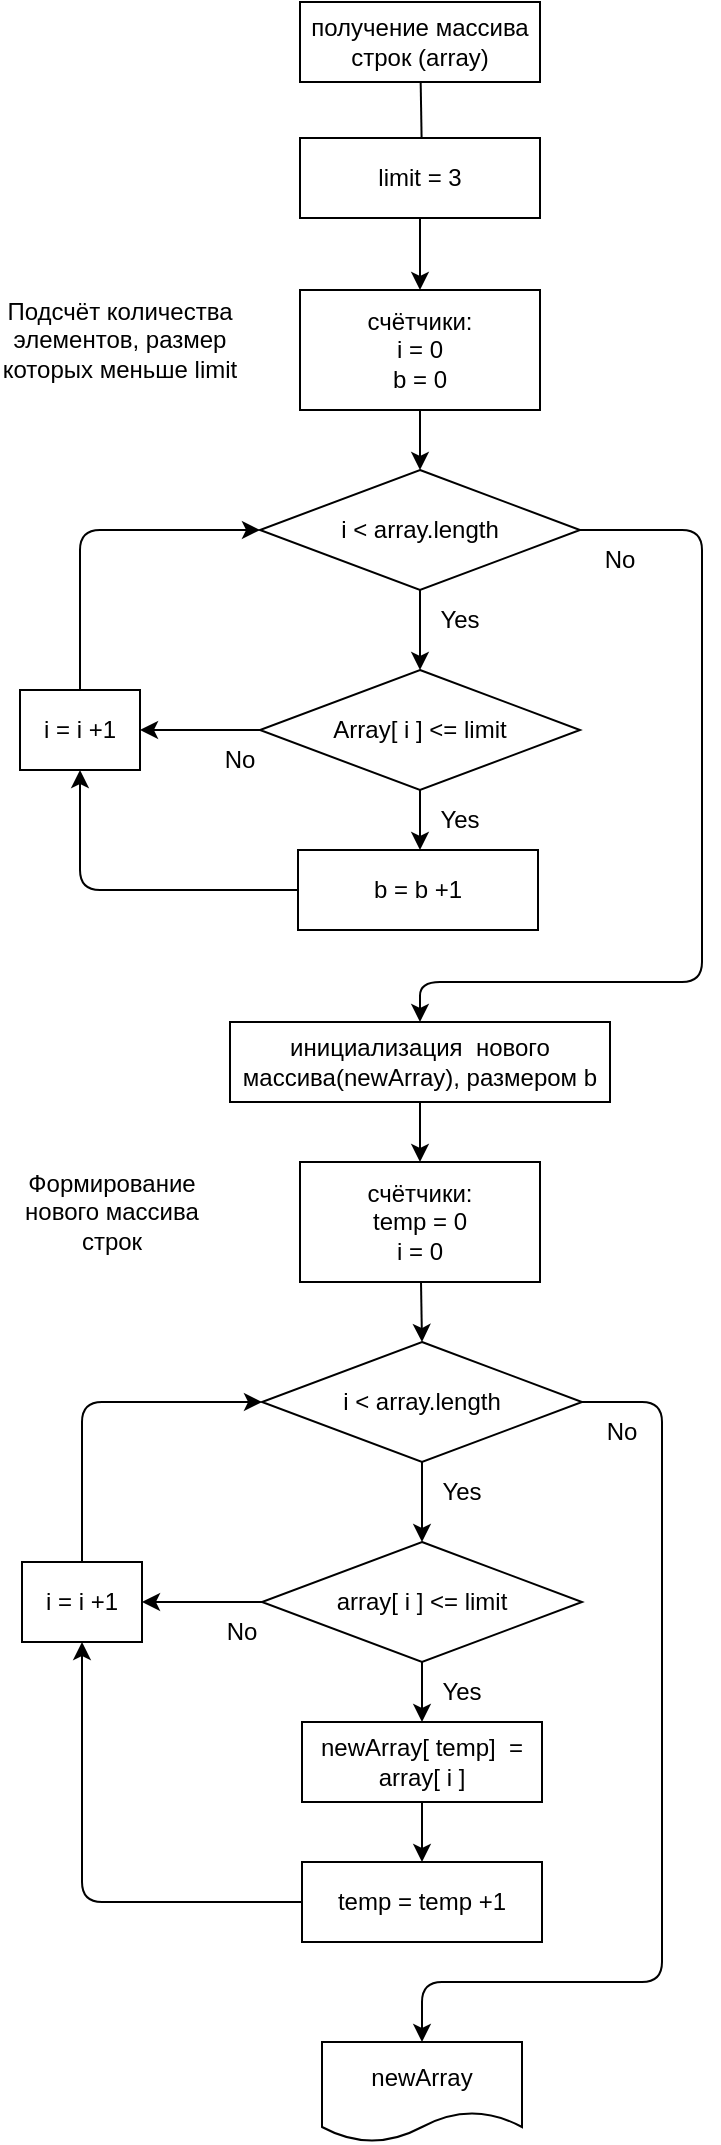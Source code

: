 <mxfile version="19.0.3" type="device"><diagram id="LLfdZjAIVjmjKWJnR35u" name="Страница 1"><mxGraphModel dx="1296" dy="1104" grid="1" gridSize="10" guides="1" tooltips="1" connect="1" arrows="1" fold="1" page="1" pageScale="1" pageWidth="827" pageHeight="1169" math="0" shadow="0"><root><mxCell id="0"/><mxCell id="1" parent="0"/><mxCell id="7" style="edgeStyle=none;html=1;entryX=0.5;entryY=0;entryDx=0;entryDy=0;" parent="1" source="2" edge="1"><mxGeometry relative="1" as="geometry"><mxPoint x="450" y="120" as="targetPoint"/></mxGeometry></mxCell><mxCell id="2" value="получение массива строк (array)" style="rounded=0;whiteSpace=wrap;html=1;" parent="1" vertex="1"><mxGeometry x="389" y="40" width="120" height="40" as="geometry"/></mxCell><mxCell id="32" style="edgeStyle=none;html=1;entryX=0.5;entryY=0;entryDx=0;entryDy=0;" parent="1" source="6" target="9" edge="1"><mxGeometry relative="1" as="geometry"/></mxCell><mxCell id="6" value="инициализация&amp;nbsp; нового массива(newArray), размером b" style="rounded=0;whiteSpace=wrap;html=1;" parent="1" vertex="1"><mxGeometry x="354" y="550" width="190" height="40" as="geometry"/></mxCell><mxCell id="29" style="edgeStyle=none;html=1;entryX=0.5;entryY=0;entryDx=0;entryDy=0;" parent="1" source="9" target="10" edge="1"><mxGeometry relative="1" as="geometry"/></mxCell><mxCell id="9" value="счётчики:&lt;br&gt;temp = 0&lt;br&gt;i = 0" style="rounded=0;whiteSpace=wrap;html=1;" parent="1" vertex="1"><mxGeometry x="389" y="620" width="120" height="60" as="geometry"/></mxCell><mxCell id="15" style="edgeStyle=none;html=1;entryX=0.5;entryY=0;entryDx=0;entryDy=0;" parent="1" source="10" target="11" edge="1"><mxGeometry relative="1" as="geometry"/></mxCell><mxCell id="31" style="edgeStyle=none;html=1;entryX=0.5;entryY=0;entryDx=0;entryDy=0;" parent="1" source="10" target="30" edge="1"><mxGeometry relative="1" as="geometry"><Array as="points"><mxPoint x="570" y="740"/><mxPoint x="570" y="1030"/><mxPoint x="450" y="1030"/></Array></mxGeometry></mxCell><mxCell id="10" value="i &amp;lt; array.length" style="rhombus;whiteSpace=wrap;html=1;" parent="1" vertex="1"><mxGeometry x="370" y="710" width="160" height="60" as="geometry"/></mxCell><mxCell id="16" style="edgeStyle=none;html=1;entryX=0.5;entryY=0;entryDx=0;entryDy=0;" parent="1" source="11" target="12" edge="1"><mxGeometry relative="1" as="geometry"/></mxCell><mxCell id="26" style="edgeStyle=none;html=1;" parent="1" source="11" edge="1"><mxGeometry relative="1" as="geometry"><mxPoint x="310" y="840" as="targetPoint"/></mxGeometry></mxCell><mxCell id="11" value="array[ i ] &amp;lt;= limit" style="rhombus;whiteSpace=wrap;html=1;" parent="1" vertex="1"><mxGeometry x="370" y="810" width="160" height="60" as="geometry"/></mxCell><mxCell id="19" style="edgeStyle=none;html=1;entryX=0.5;entryY=0;entryDx=0;entryDy=0;" parent="1" source="12" target="13" edge="1"><mxGeometry relative="1" as="geometry"/></mxCell><mxCell id="12" value="newArray[ temp]&amp;nbsp; = array[ i ]" style="rounded=0;whiteSpace=wrap;html=1;" parent="1" vertex="1"><mxGeometry x="390" y="900" width="120" height="40" as="geometry"/></mxCell><mxCell id="27" style="edgeStyle=none;html=1;entryX=0.5;entryY=1;entryDx=0;entryDy=0;" parent="1" source="13" target="20" edge="1"><mxGeometry relative="1" as="geometry"><Array as="points"><mxPoint x="280" y="990"/></Array></mxGeometry></mxCell><mxCell id="13" value="temp = temp +1" style="rounded=0;whiteSpace=wrap;html=1;" parent="1" vertex="1"><mxGeometry x="390" y="970" width="120" height="40" as="geometry"/></mxCell><mxCell id="14" value="Yes" style="text;html=1;strokeColor=none;fillColor=none;align=center;verticalAlign=middle;whiteSpace=wrap;rounded=0;" parent="1" vertex="1"><mxGeometry x="460" y="780" width="20" height="10" as="geometry"/></mxCell><mxCell id="17" value="Yes" style="text;html=1;strokeColor=none;fillColor=none;align=center;verticalAlign=middle;whiteSpace=wrap;rounded=0;" parent="1" vertex="1"><mxGeometry x="460" y="880" width="20" height="10" as="geometry"/></mxCell><mxCell id="18" value="No" style="text;html=1;strokeColor=none;fillColor=none;align=center;verticalAlign=middle;whiteSpace=wrap;rounded=0;" parent="1" vertex="1"><mxGeometry x="540" y="750" width="20" height="10" as="geometry"/></mxCell><mxCell id="21" style="edgeStyle=none;html=1;entryX=0;entryY=0.5;entryDx=0;entryDy=0;" parent="1" source="20" target="10" edge="1"><mxGeometry relative="1" as="geometry"><Array as="points"><mxPoint x="280" y="740"/></Array></mxGeometry></mxCell><mxCell id="20" value="i = i +1" style="rounded=0;whiteSpace=wrap;html=1;" parent="1" vertex="1"><mxGeometry x="250" y="820" width="60" height="40" as="geometry"/></mxCell><mxCell id="25" value="No" style="text;html=1;strokeColor=none;fillColor=none;align=center;verticalAlign=middle;whiteSpace=wrap;rounded=0;" parent="1" vertex="1"><mxGeometry x="350" y="850" width="20" height="10" as="geometry"/></mxCell><mxCell id="30" value="newArray" style="shape=document;whiteSpace=wrap;html=1;boundedLbl=1;" parent="1" vertex="1"><mxGeometry x="400" y="1060" width="100" height="50" as="geometry"/></mxCell><mxCell id="34" value="Формирование нового массива строк" style="text;html=1;strokeColor=none;fillColor=none;align=center;verticalAlign=middle;whiteSpace=wrap;rounded=0;" parent="1" vertex="1"><mxGeometry x="240" y="610" width="110" height="70" as="geometry"/></mxCell><mxCell id="36" style="edgeStyle=none;html=1;entryX=0.5;entryY=0;entryDx=0;entryDy=0;" parent="1" source="37" target="39" edge="1"><mxGeometry relative="1" as="geometry"/></mxCell><mxCell id="37" value="счётчики:&lt;br&gt;i = 0&lt;br&gt;b = 0" style="rounded=0;whiteSpace=wrap;html=1;" parent="1" vertex="1"><mxGeometry x="389" y="184" width="120" height="60" as="geometry"/></mxCell><mxCell id="38" style="edgeStyle=none;html=1;entryX=0.5;entryY=0;entryDx=0;entryDy=0;" parent="1" source="39" target="42" edge="1"><mxGeometry relative="1" as="geometry"/></mxCell><mxCell id="56" style="edgeStyle=none;html=1;" parent="1" source="39" target="6" edge="1"><mxGeometry relative="1" as="geometry"><Array as="points"><mxPoint x="590" y="304"/><mxPoint x="590" y="530"/><mxPoint x="449" y="530"/></Array></mxGeometry></mxCell><mxCell id="39" value="i &amp;lt; array.length" style="rhombus;whiteSpace=wrap;html=1;" parent="1" vertex="1"><mxGeometry x="369" y="274" width="160" height="60" as="geometry"/></mxCell><mxCell id="40" style="edgeStyle=none;html=1;entryX=0.5;entryY=0;entryDx=0;entryDy=0;" parent="1" source="42" edge="1"><mxGeometry relative="1" as="geometry"><mxPoint x="449" y="464" as="targetPoint"/></mxGeometry></mxCell><mxCell id="41" style="edgeStyle=none;html=1;" parent="1" source="42" edge="1"><mxGeometry relative="1" as="geometry"><mxPoint x="309" y="404" as="targetPoint"/></mxGeometry></mxCell><mxCell id="42" value="Array[ i ] &amp;lt;= limit" style="rhombus;whiteSpace=wrap;html=1;" parent="1" vertex="1"><mxGeometry x="369" y="374" width="160" height="60" as="geometry"/></mxCell><mxCell id="45" style="edgeStyle=none;html=1;entryX=0.5;entryY=1;entryDx=0;entryDy=0;" parent="1" source="46" target="51" edge="1"><mxGeometry relative="1" as="geometry"><Array as="points"><mxPoint x="279" y="484"/></Array></mxGeometry></mxCell><mxCell id="46" value="b = b +1" style="rounded=0;whiteSpace=wrap;html=1;" parent="1" vertex="1"><mxGeometry x="388" y="464" width="120" height="40" as="geometry"/></mxCell><mxCell id="47" value="Yes" style="text;html=1;strokeColor=none;fillColor=none;align=center;verticalAlign=middle;whiteSpace=wrap;rounded=0;" parent="1" vertex="1"><mxGeometry x="459" y="344" width="20" height="10" as="geometry"/></mxCell><mxCell id="48" value="Yes" style="text;html=1;strokeColor=none;fillColor=none;align=center;verticalAlign=middle;whiteSpace=wrap;rounded=0;" parent="1" vertex="1"><mxGeometry x="459" y="444" width="20" height="10" as="geometry"/></mxCell><mxCell id="49" value="No" style="text;html=1;strokeColor=none;fillColor=none;align=center;verticalAlign=middle;whiteSpace=wrap;rounded=0;" parent="1" vertex="1"><mxGeometry x="539" y="314" width="20" height="10" as="geometry"/></mxCell><mxCell id="50" style="edgeStyle=none;html=1;entryX=0;entryY=0.5;entryDx=0;entryDy=0;" parent="1" source="51" target="39" edge="1"><mxGeometry relative="1" as="geometry"><Array as="points"><mxPoint x="279" y="304"/></Array></mxGeometry></mxCell><mxCell id="51" value="i = i +1" style="rounded=0;whiteSpace=wrap;html=1;" parent="1" vertex="1"><mxGeometry x="249" y="384" width="60" height="40" as="geometry"/></mxCell><mxCell id="52" value="No" style="text;html=1;strokeColor=none;fillColor=none;align=center;verticalAlign=middle;whiteSpace=wrap;rounded=0;" parent="1" vertex="1"><mxGeometry x="349" y="414" width="20" height="10" as="geometry"/></mxCell><mxCell id="54" value="Подсчёт количества элементов, размер которых меньше limit" style="text;html=1;strokeColor=none;fillColor=none;align=center;verticalAlign=middle;whiteSpace=wrap;rounded=0;" parent="1" vertex="1"><mxGeometry x="239" y="174" width="120" height="70" as="geometry"/></mxCell><mxCell id="58" style="edgeStyle=none;html=1;entryX=0.5;entryY=0;entryDx=0;entryDy=0;" parent="1" source="57" target="37" edge="1"><mxGeometry relative="1" as="geometry"/></mxCell><mxCell id="57" value="limit = 3" style="rounded=0;whiteSpace=wrap;html=1;" parent="1" vertex="1"><mxGeometry x="389" y="108" width="120" height="40" as="geometry"/></mxCell></root></mxGraphModel></diagram></mxfile>